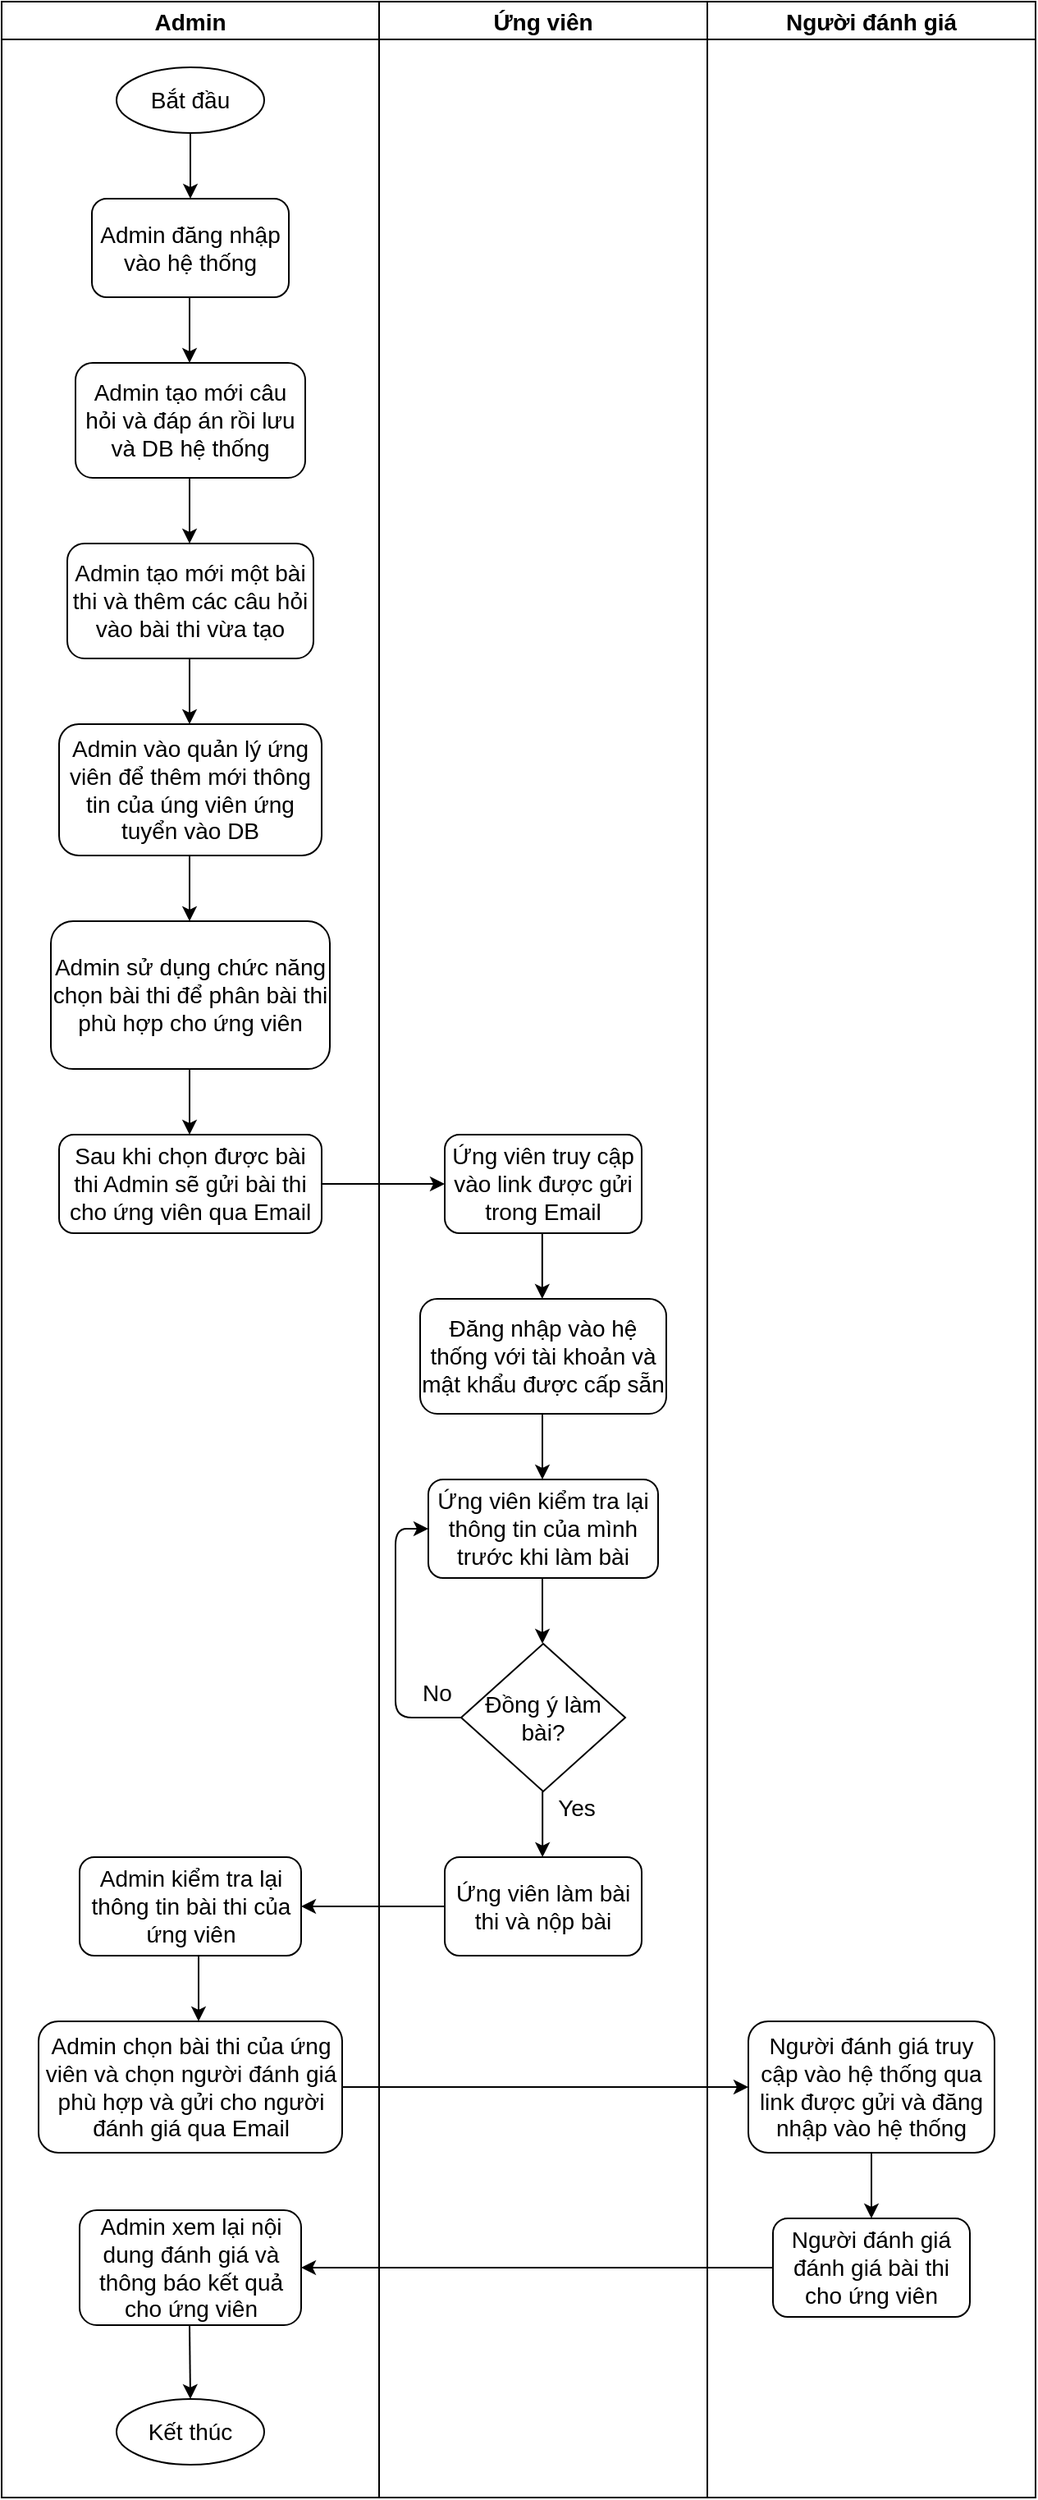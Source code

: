 <mxfile version="15.1.4" type="device"><diagram id="y49G9OurHbVgtEh3h8Yr" name="Page-1"><mxGraphModel dx="1422" dy="754" grid="1" gridSize="10" guides="1" tooltips="1" connect="1" arrows="1" fold="1" page="1" pageScale="1" pageWidth="850" pageHeight="1100" math="0" shadow="0"><root><mxCell id="0"/><mxCell id="1" parent="0"/><mxCell id="JeIyT1ywB3C3Mis_3y4m-1" value="Admin" style="swimlane;fontSize=14;" parent="1" vertex="1"><mxGeometry x="10" y="40" width="230" height="1520" as="geometry"/></mxCell><mxCell id="JeIyT1ywB3C3Mis_3y4m-4" value="Bắt đầu" style="ellipse;whiteSpace=wrap;html=1;fontSize=14;" parent="JeIyT1ywB3C3Mis_3y4m-1" vertex="1"><mxGeometry x="70" y="40" width="90" height="40" as="geometry"/></mxCell><mxCell id="JeIyT1ywB3C3Mis_3y4m-6" value="Admin đăng nhập vào hệ thống" style="rounded=1;whiteSpace=wrap;html=1;fontSize=14;" parent="JeIyT1ywB3C3Mis_3y4m-1" vertex="1"><mxGeometry x="55" y="120" width="120" height="60" as="geometry"/></mxCell><mxCell id="JeIyT1ywB3C3Mis_3y4m-8" value="" style="endArrow=classic;html=1;fontSize=14;exitX=0.5;exitY=1;exitDx=0;exitDy=0;" parent="JeIyT1ywB3C3Mis_3y4m-1" edge="1"><mxGeometry width="50" height="50" relative="1" as="geometry"><mxPoint x="114.5" y="180" as="sourcePoint"/><mxPoint x="114.5" y="220" as="targetPoint"/></mxGeometry></mxCell><mxCell id="JeIyT1ywB3C3Mis_3y4m-9" value="Admin tạo mới câu hỏi và đáp án rồi lưu và DB hệ thống" style="rounded=1;whiteSpace=wrap;html=1;fontSize=14;" parent="JeIyT1ywB3C3Mis_3y4m-1" vertex="1"><mxGeometry x="45" y="220" width="140" height="70" as="geometry"/></mxCell><mxCell id="JeIyT1ywB3C3Mis_3y4m-11" value="" style="endArrow=classic;html=1;fontSize=14;exitX=0.5;exitY=1;exitDx=0;exitDy=0;" parent="JeIyT1ywB3C3Mis_3y4m-1" edge="1"><mxGeometry width="50" height="50" relative="1" as="geometry"><mxPoint x="114.5" y="290" as="sourcePoint"/><mxPoint x="114.5" y="330" as="targetPoint"/></mxGeometry></mxCell><mxCell id="JeIyT1ywB3C3Mis_3y4m-10" value="Admin tạo mới một bài thi và thêm các câu hỏi vào bài thi vừa tạo" style="rounded=1;whiteSpace=wrap;html=1;fontSize=14;" parent="JeIyT1ywB3C3Mis_3y4m-1" vertex="1"><mxGeometry x="40" y="330" width="150" height="70" as="geometry"/></mxCell><mxCell id="JeIyT1ywB3C3Mis_3y4m-12" value="" style="endArrow=classic;html=1;fontSize=14;exitX=0.5;exitY=1;exitDx=0;exitDy=0;" parent="JeIyT1ywB3C3Mis_3y4m-1" edge="1"><mxGeometry width="50" height="50" relative="1" as="geometry"><mxPoint x="114.5" y="400" as="sourcePoint"/><mxPoint x="114.5" y="440" as="targetPoint"/></mxGeometry></mxCell><mxCell id="JeIyT1ywB3C3Mis_3y4m-13" value="Admin vào quản lý ứng viên để thêm mới thông tin của úng viên ứng tuyển vào DB" style="rounded=1;whiteSpace=wrap;html=1;fontSize=14;" parent="JeIyT1ywB3C3Mis_3y4m-1" vertex="1"><mxGeometry x="35" y="440" width="160" height="80" as="geometry"/></mxCell><mxCell id="JeIyT1ywB3C3Mis_3y4m-14" value="" style="endArrow=classic;html=1;fontSize=14;exitX=0.5;exitY=1;exitDx=0;exitDy=0;" parent="JeIyT1ywB3C3Mis_3y4m-1" edge="1"><mxGeometry width="50" height="50" relative="1" as="geometry"><mxPoint x="114.5" y="520" as="sourcePoint"/><mxPoint x="114.5" y="560" as="targetPoint"/></mxGeometry></mxCell><mxCell id="JeIyT1ywB3C3Mis_3y4m-15" value="Admin sử dụng chức năng chọn bài thi để phân bài thi phù hợp cho ứng viên" style="rounded=1;whiteSpace=wrap;html=1;fontSize=14;" parent="JeIyT1ywB3C3Mis_3y4m-1" vertex="1"><mxGeometry x="30" y="560" width="170" height="90" as="geometry"/></mxCell><mxCell id="JeIyT1ywB3C3Mis_3y4m-5" value="" style="endArrow=classic;html=1;fontSize=14;exitX=0.5;exitY=1;exitDx=0;exitDy=0;entryX=0.5;entryY=0;entryDx=0;entryDy=0;" parent="JeIyT1ywB3C3Mis_3y4m-1" source="JeIyT1ywB3C3Mis_3y4m-4" target="JeIyT1ywB3C3Mis_3y4m-6" edge="1"><mxGeometry width="50" height="50" relative="1" as="geometry"><mxPoint x="365" y="380" as="sourcePoint"/><mxPoint x="125" y="120" as="targetPoint"/></mxGeometry></mxCell><mxCell id="JeIyT1ywB3C3Mis_3y4m-16" value="" style="endArrow=classic;html=1;fontSize=14;exitX=0.5;exitY=1;exitDx=0;exitDy=0;" parent="JeIyT1ywB3C3Mis_3y4m-1" edge="1"><mxGeometry width="50" height="50" relative="1" as="geometry"><mxPoint x="114.5" y="650" as="sourcePoint"/><mxPoint x="114.5" y="690" as="targetPoint"/></mxGeometry></mxCell><mxCell id="JeIyT1ywB3C3Mis_3y4m-17" value="Sau khi chọn được bài thi Admin sẽ gửi bài thi cho ứng viên qua Email" style="rounded=1;whiteSpace=wrap;html=1;fontSize=14;" parent="JeIyT1ywB3C3Mis_3y4m-1" vertex="1"><mxGeometry x="35" y="690" width="160" height="60" as="geometry"/></mxCell><mxCell id="JeIyT1ywB3C3Mis_3y4m-33" value="Admin kiểm tra lại thông tin bài thi của ứng viên" style="rounded=1;whiteSpace=wrap;html=1;fontSize=14;" parent="JeIyT1ywB3C3Mis_3y4m-1" vertex="1"><mxGeometry x="47.5" y="1130" width="135" height="60" as="geometry"/></mxCell><mxCell id="JeIyT1ywB3C3Mis_3y4m-35" value="" style="endArrow=classic;html=1;fontSize=14;" parent="JeIyT1ywB3C3Mis_3y4m-1" edge="1"><mxGeometry width="50" height="50" relative="1" as="geometry"><mxPoint x="120" y="1190" as="sourcePoint"/><mxPoint x="120" y="1230" as="targetPoint"/></mxGeometry></mxCell><mxCell id="JeIyT1ywB3C3Mis_3y4m-36" value="Admin chọn bài thi của ứng viên và chọn người đánh giá phù hợp và gửi cho người đánh giá qua Email" style="rounded=1;whiteSpace=wrap;html=1;fontSize=14;" parent="JeIyT1ywB3C3Mis_3y4m-1" vertex="1"><mxGeometry x="22.5" y="1230" width="185" height="80" as="geometry"/></mxCell><mxCell id="JeIyT1ywB3C3Mis_3y4m-43" value="Admin xem lại nội dung đánh giá và thông báo kết quả cho ứng viên" style="rounded=1;whiteSpace=wrap;html=1;fontSize=14;" parent="JeIyT1ywB3C3Mis_3y4m-1" vertex="1"><mxGeometry x="47.5" y="1345" width="135" height="70" as="geometry"/></mxCell><mxCell id="JeIyT1ywB3C3Mis_3y4m-44" value="" style="endArrow=classic;html=1;fontSize=14;entryX=0.5;entryY=0;entryDx=0;entryDy=0;entryPerimeter=0;" parent="JeIyT1ywB3C3Mis_3y4m-1" target="JeIyT1ywB3C3Mis_3y4m-45" edge="1"><mxGeometry width="50" height="50" relative="1" as="geometry"><mxPoint x="114.5" y="1415" as="sourcePoint"/><mxPoint x="115" y="1455" as="targetPoint"/></mxGeometry></mxCell><mxCell id="JeIyT1ywB3C3Mis_3y4m-45" value="Kết thúc" style="ellipse;whiteSpace=wrap;html=1;fontSize=14;" parent="JeIyT1ywB3C3Mis_3y4m-1" vertex="1"><mxGeometry x="70" y="1460" width="90" height="40" as="geometry"/></mxCell><mxCell id="JeIyT1ywB3C3Mis_3y4m-2" value="Ứng viên" style="swimlane;fontSize=14;" parent="1" vertex="1"><mxGeometry x="240" y="40" width="200" height="1520" as="geometry"/></mxCell><mxCell id="JeIyT1ywB3C3Mis_3y4m-19" value="Ứng viên truy cập vào link được gửi trong Email" style="rounded=1;whiteSpace=wrap;html=1;fontSize=14;" parent="JeIyT1ywB3C3Mis_3y4m-2" vertex="1"><mxGeometry x="40" y="690" width="120" height="60" as="geometry"/></mxCell><mxCell id="JeIyT1ywB3C3Mis_3y4m-20" value="" style="endArrow=classic;html=1;fontSize=14;exitX=0.5;exitY=1;exitDx=0;exitDy=0;" parent="JeIyT1ywB3C3Mis_3y4m-2" edge="1"><mxGeometry width="50" height="50" relative="1" as="geometry"><mxPoint x="99.41" y="750" as="sourcePoint"/><mxPoint x="99.41" y="790" as="targetPoint"/></mxGeometry></mxCell><mxCell id="JeIyT1ywB3C3Mis_3y4m-21" value="Đăng nhập vào hệ thống với tài khoản và mật khẩu được cấp sẵn" style="rounded=1;whiteSpace=wrap;html=1;fontSize=14;" parent="JeIyT1ywB3C3Mis_3y4m-2" vertex="1"><mxGeometry x="25" y="790" width="150" height="70" as="geometry"/></mxCell><mxCell id="JeIyT1ywB3C3Mis_3y4m-22" value="" style="endArrow=classic;html=1;fontSize=14;exitX=0.5;exitY=1;exitDx=0;exitDy=0;" parent="JeIyT1ywB3C3Mis_3y4m-2" edge="1"><mxGeometry width="50" height="50" relative="1" as="geometry"><mxPoint x="99.5" y="860" as="sourcePoint"/><mxPoint x="99.5" y="900" as="targetPoint"/></mxGeometry></mxCell><mxCell id="JeIyT1ywB3C3Mis_3y4m-23" value="Ứng viên kiểm tra lại thông tin của mình trước khi làm bài" style="rounded=1;whiteSpace=wrap;html=1;fontSize=14;" parent="JeIyT1ywB3C3Mis_3y4m-2" vertex="1"><mxGeometry x="30" y="900" width="140" height="60" as="geometry"/></mxCell><mxCell id="JeIyT1ywB3C3Mis_3y4m-25" value="" style="endArrow=classic;html=1;fontSize=14;exitX=0.5;exitY=1;exitDx=0;exitDy=0;" parent="JeIyT1ywB3C3Mis_3y4m-2" edge="1"><mxGeometry width="50" height="50" relative="1" as="geometry"><mxPoint x="99.5" y="960" as="sourcePoint"/><mxPoint x="99.5" y="1000" as="targetPoint"/></mxGeometry></mxCell><mxCell id="JeIyT1ywB3C3Mis_3y4m-24" value="Đồng ý làm bài?" style="rhombus;whiteSpace=wrap;html=1;fontSize=14;" parent="JeIyT1ywB3C3Mis_3y4m-2" vertex="1"><mxGeometry x="50" y="1000" width="100" height="90" as="geometry"/></mxCell><mxCell id="JeIyT1ywB3C3Mis_3y4m-26" value="" style="endArrow=classic;html=1;fontSize=14;exitX=0;exitY=0.5;exitDx=0;exitDy=0;entryX=0;entryY=0.5;entryDx=0;entryDy=0;" parent="JeIyT1ywB3C3Mis_3y4m-2" source="JeIyT1ywB3C3Mis_3y4m-24" target="JeIyT1ywB3C3Mis_3y4m-23" edge="1"><mxGeometry width="50" height="50" relative="1" as="geometry"><mxPoint x="140" y="1000" as="sourcePoint"/><mxPoint x="10" y="930" as="targetPoint"/><Array as="points"><mxPoint x="10" y="1045"/><mxPoint x="10" y="930"/></Array></mxGeometry></mxCell><mxCell id="JeIyT1ywB3C3Mis_3y4m-27" value="No" style="text;html=1;align=center;verticalAlign=middle;resizable=0;points=[];autosize=1;strokeColor=none;fontSize=14;" parent="JeIyT1ywB3C3Mis_3y4m-2" vertex="1"><mxGeometry x="20" y="1020" width="30" height="20" as="geometry"/></mxCell><mxCell id="JeIyT1ywB3C3Mis_3y4m-29" value="" style="endArrow=classic;html=1;fontSize=14;exitX=0.5;exitY=1;exitDx=0;exitDy=0;" parent="JeIyT1ywB3C3Mis_3y4m-2" edge="1"><mxGeometry width="50" height="50" relative="1" as="geometry"><mxPoint x="99.58" y="1090" as="sourcePoint"/><mxPoint x="99.58" y="1130" as="targetPoint"/></mxGeometry></mxCell><mxCell id="JeIyT1ywB3C3Mis_3y4m-30" value="Yes" style="text;html=1;align=center;verticalAlign=middle;resizable=0;points=[];autosize=1;strokeColor=none;fontSize=14;" parent="JeIyT1ywB3C3Mis_3y4m-2" vertex="1"><mxGeometry x="100" y="1090" width="40" height="20" as="geometry"/></mxCell><mxCell id="JeIyT1ywB3C3Mis_3y4m-31" value="Ứng viên làm bài thi và nộp bài" style="rounded=1;whiteSpace=wrap;html=1;fontSize=14;" parent="JeIyT1ywB3C3Mis_3y4m-2" vertex="1"><mxGeometry x="40" y="1130" width="120" height="60" as="geometry"/></mxCell><mxCell id="JeIyT1ywB3C3Mis_3y4m-3" value="Người đánh giá" style="swimlane;fontSize=14;" parent="1" vertex="1"><mxGeometry x="440" y="40" width="200" height="1520" as="geometry"/></mxCell><mxCell id="JeIyT1ywB3C3Mis_3y4m-38" value="Người đánh giá truy cập vào hệ thống qua link được gửi và đăng nhập vào hệ thống" style="rounded=1;whiteSpace=wrap;html=1;fontSize=14;" parent="JeIyT1ywB3C3Mis_3y4m-3" vertex="1"><mxGeometry x="25" y="1230" width="150" height="80" as="geometry"/></mxCell><mxCell id="JeIyT1ywB3C3Mis_3y4m-40" value="" style="endArrow=classic;html=1;fontSize=14;exitX=0.5;exitY=1;exitDx=0;exitDy=0;" parent="JeIyT1ywB3C3Mis_3y4m-3" edge="1"><mxGeometry width="50" height="50" relative="1" as="geometry"><mxPoint x="100" y="1310" as="sourcePoint"/><mxPoint x="100" y="1350" as="targetPoint"/></mxGeometry></mxCell><mxCell id="JeIyT1ywB3C3Mis_3y4m-41" value="Người đánh giá đánh giá bài thi cho ứng viên" style="rounded=1;whiteSpace=wrap;html=1;fontSize=14;" parent="JeIyT1ywB3C3Mis_3y4m-3" vertex="1"><mxGeometry x="40" y="1350" width="120" height="60" as="geometry"/></mxCell><mxCell id="JeIyT1ywB3C3Mis_3y4m-18" value="" style="endArrow=classic;html=1;fontSize=14;exitX=1;exitY=0.5;exitDx=0;exitDy=0;" parent="1" source="JeIyT1ywB3C3Mis_3y4m-17" edge="1"><mxGeometry width="50" height="50" relative="1" as="geometry"><mxPoint x="149.5" y="580" as="sourcePoint"/><mxPoint x="280" y="760" as="targetPoint"/></mxGeometry></mxCell><mxCell id="JeIyT1ywB3C3Mis_3y4m-32" value="" style="endArrow=classic;html=1;fontSize=14;exitX=0;exitY=0.5;exitDx=0;exitDy=0;" parent="1" source="JeIyT1ywB3C3Mis_3y4m-31" target="JeIyT1ywB3C3Mis_3y4m-33" edge="1"><mxGeometry width="50" height="50" relative="1" as="geometry"><mxPoint x="220" y="1190" as="sourcePoint"/><mxPoint x="220" y="1230" as="targetPoint"/></mxGeometry></mxCell><mxCell id="JeIyT1ywB3C3Mis_3y4m-37" value="" style="endArrow=classic;html=1;fontSize=14;exitX=1;exitY=0.5;exitDx=0;exitDy=0;" parent="1" source="JeIyT1ywB3C3Mis_3y4m-36" target="JeIyT1ywB3C3Mis_3y4m-38" edge="1"><mxGeometry width="50" height="50" relative="1" as="geometry"><mxPoint x="410" y="1240" as="sourcePoint"/><mxPoint x="460" y="1310" as="targetPoint"/></mxGeometry></mxCell><mxCell id="JeIyT1ywB3C3Mis_3y4m-42" value="" style="endArrow=classic;html=1;fontSize=14;exitX=0;exitY=0.5;exitDx=0;exitDy=0;" parent="1" source="JeIyT1ywB3C3Mis_3y4m-41" target="JeIyT1ywB3C3Mis_3y4m-43" edge="1"><mxGeometry width="50" height="50" relative="1" as="geometry"><mxPoint x="410" y="1430" as="sourcePoint"/><mxPoint x="210" y="1420" as="targetPoint"/></mxGeometry></mxCell></root></mxGraphModel></diagram></mxfile>
